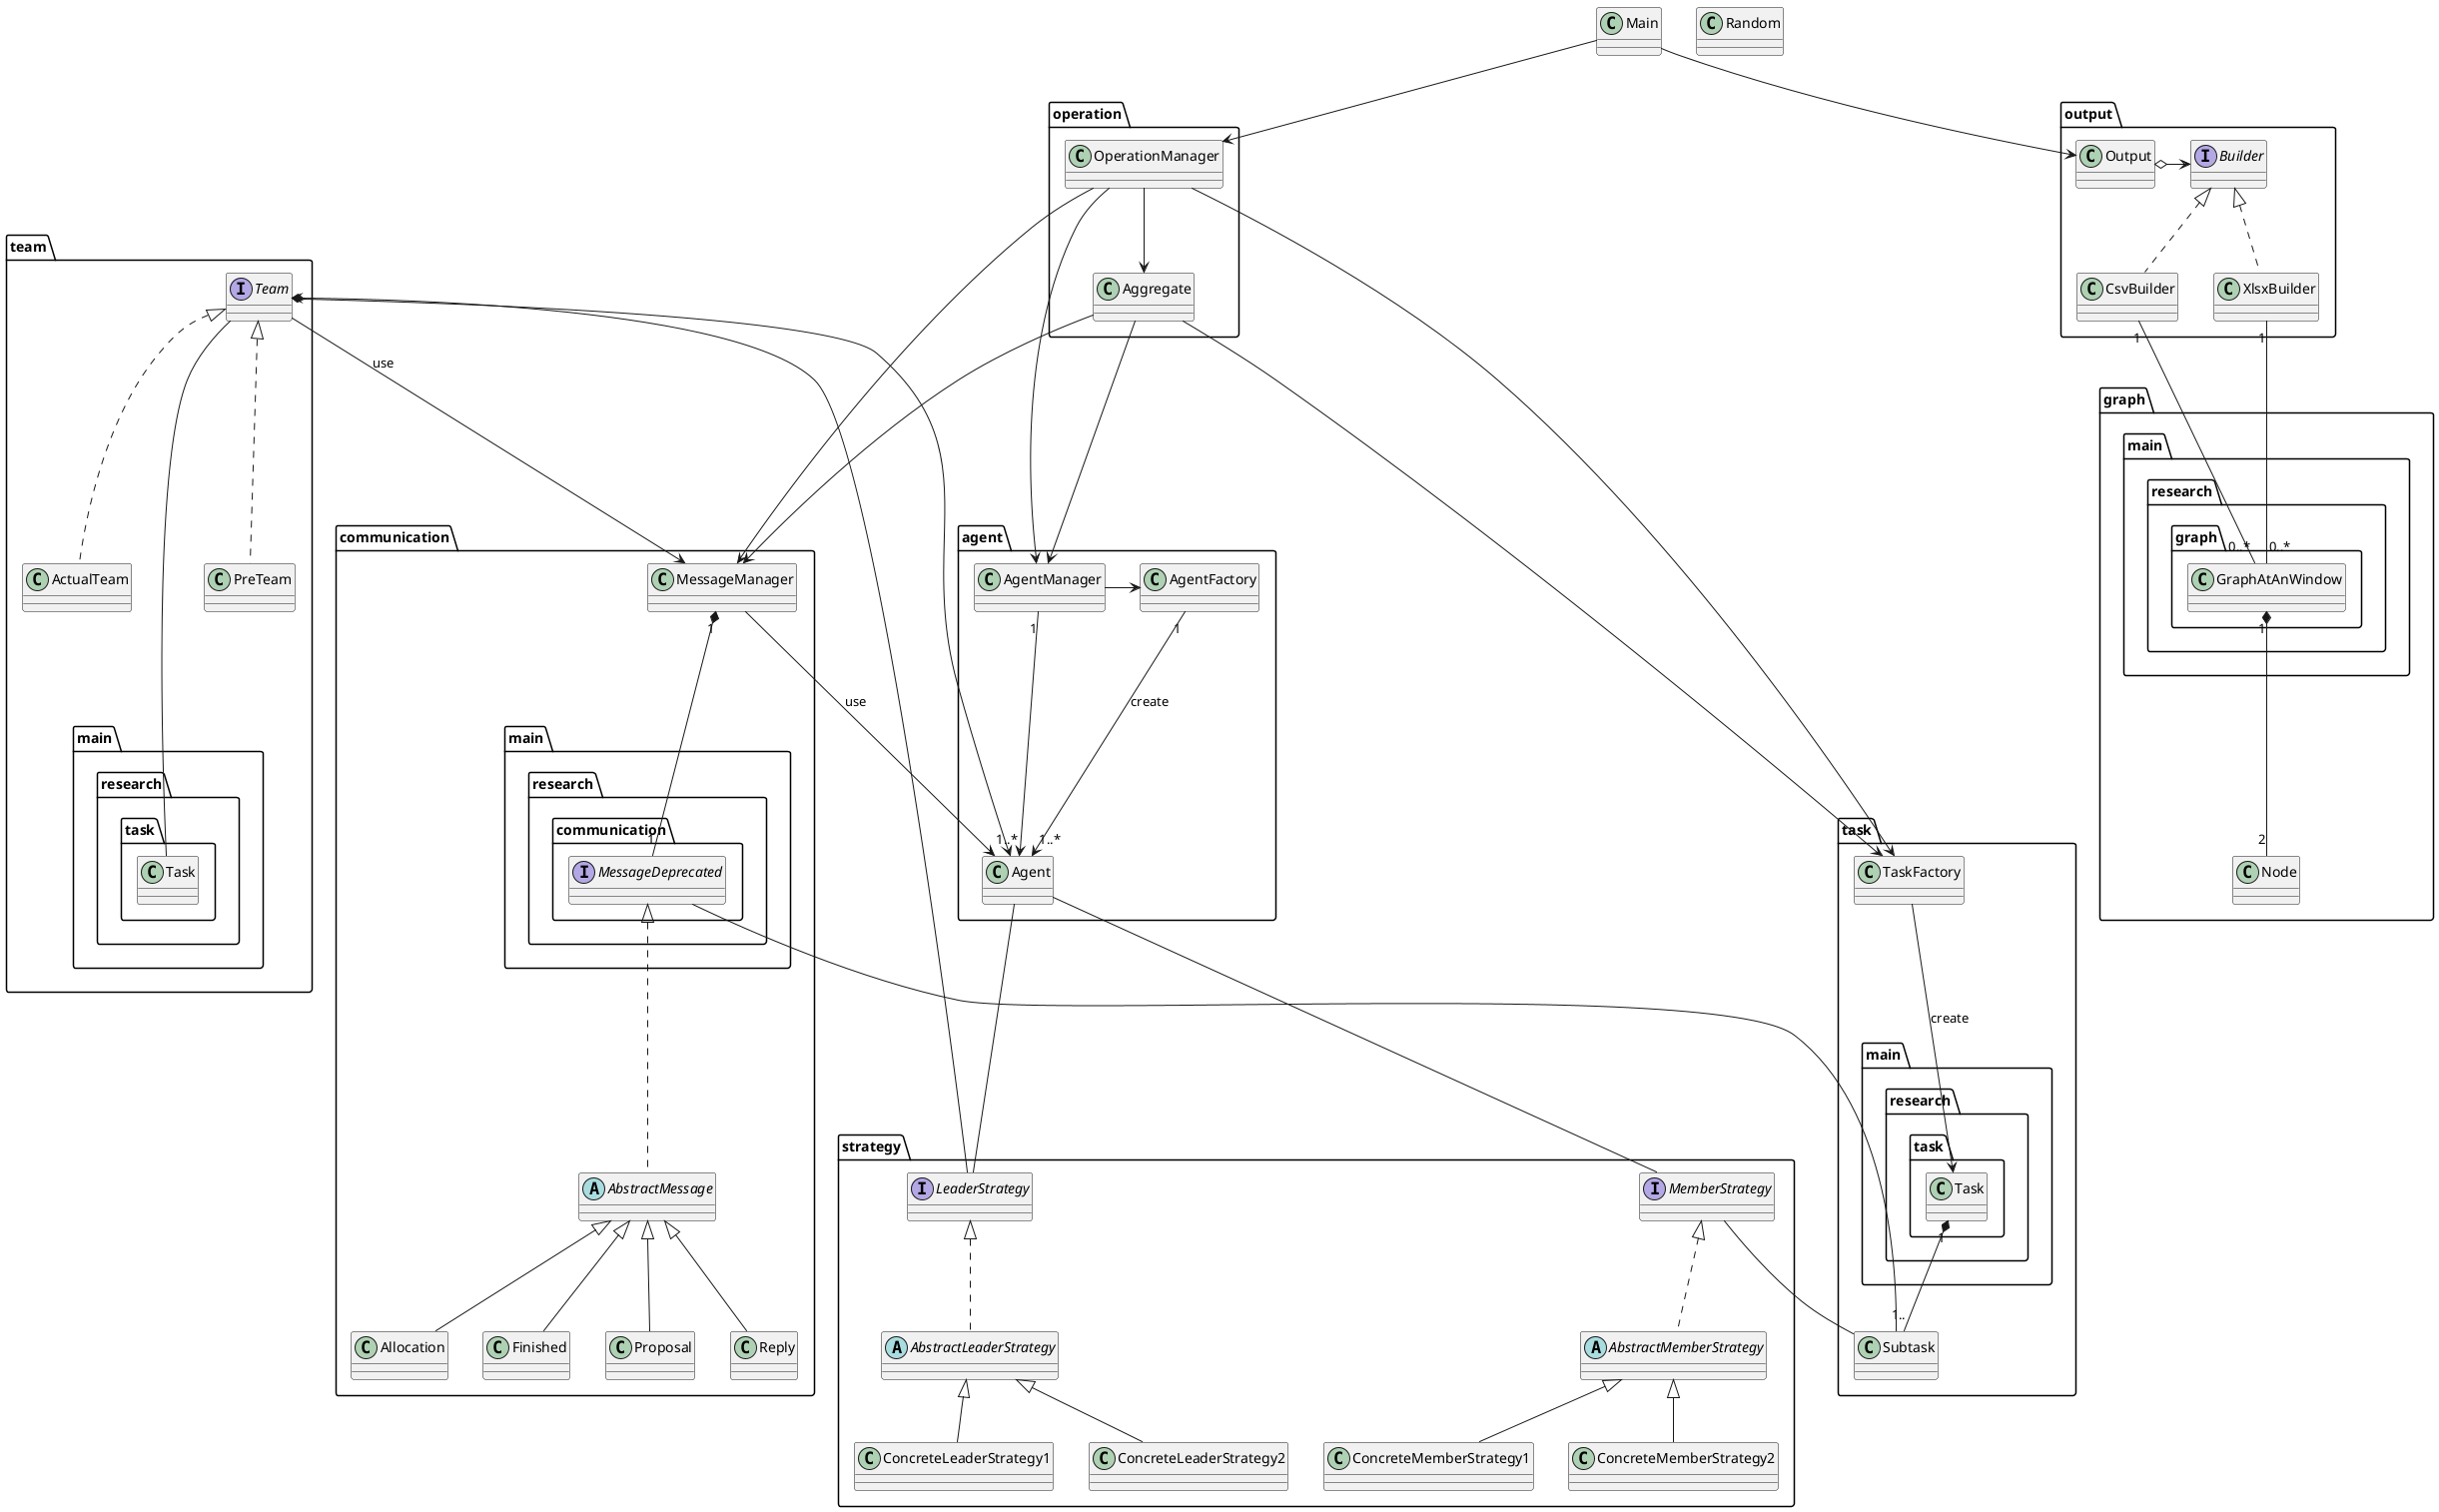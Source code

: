 @startuml

package agent {
    class AgentManager
    class AgentFactory
    class Agent

    AgentManager -> AgentFactory
    AgentManager "1"-->"1..*" Agent
    AgentFactory "1"-->"1..*" Agent :create

}

package task {
    class TaskFactory
    class main.research.task.Task
    class Subtask

    TaskFactory --> main.research.task.Task :create
    main.research.task.Task "1" *-- "1.." Subtask
}

package team {
    interface Team
    class PreTeam
    class ActualTeam

    Team *---> Agent
    Team --- main.research.task.Task

    Team <|.. PreTeam
    Team <|.. ActualTeam
}

package communication {
    class MessageManager
    interface main.research.communication.MessageDeprecated
    abstract AbstractMessage

    main.research.communication.MessageDeprecated <|.. AbstractMessage

    AbstractMessage <|-down- Proposal
    AbstractMessage <|-down- Reply
    AbstractMessage <|-down- Allocation
    AbstractMessage <|-down- Finished

    MessageManager"1"*--"1" main.research.communication.MessageDeprecated
    Team --> MessageManager :use
    MessageManager --> Agent :use
    main.research.communication.MessageDeprecated -- Subtask


}

package strategy {

    interface MemberStrategy
    interface LeaderStrategy
    abstract class AbstractLeaderStrategy
    abstract class AbstractMemberStrategy
    class ConcreteLeaderStrategy1
    class ConcreteMemberStrategy1
    class ConcreteLeaderStrategy2
    class ConcreteMemberStrategy2

    Agent -- LeaderStrategy
    Agent -- MemberStrategy

    LeaderStrategy --> Team
    MemberStrategy -- Subtask

    LeaderStrategy <|.. AbstractLeaderStrategy
    AbstractLeaderStrategy <|-- ConcreteLeaderStrategy1
    AbstractLeaderStrategy <|-- ConcreteLeaderStrategy2
    MemberStrategy <|.. AbstractMemberStrategy
    AbstractMemberStrategy <|-- ConcreteMemberStrategy1
    AbstractMemberStrategy <|-- ConcreteMemberStrategy2
}

package operation {
    class OperationManager
    class Aggregate
    
    OperationManager --> AgentManager
    OperationManager --> TaskFactory
    OperationManager --> MessageManager
    OperationManager --> Aggregate
    Aggregate --> AgentManager
    Aggregate --> TaskFactory
    Aggregate --> MessageManager

}


    
package output {
    class Output
    interface Builder
    class CsvBuilder
    class XlsxBuilder

    Output o-> Builder
    Builder <|.. CsvBuilder
    Builder <|.. XlsxBuilder
    
}

package graph {
    class Node
    class main.research.graph.GraphAtAnWindow

    CsvBuilder  "1"--"0..*" main.research.graph.GraphAtAnWindow
    XlsxBuilder "1"--"0..*" main.research.graph.GraphAtAnWindow
    main.research.graph.GraphAtAnWindow "1" *-- "2" Node
}

class Main
class Random

Main --> Output
Main --> OperationManager

@enduml
